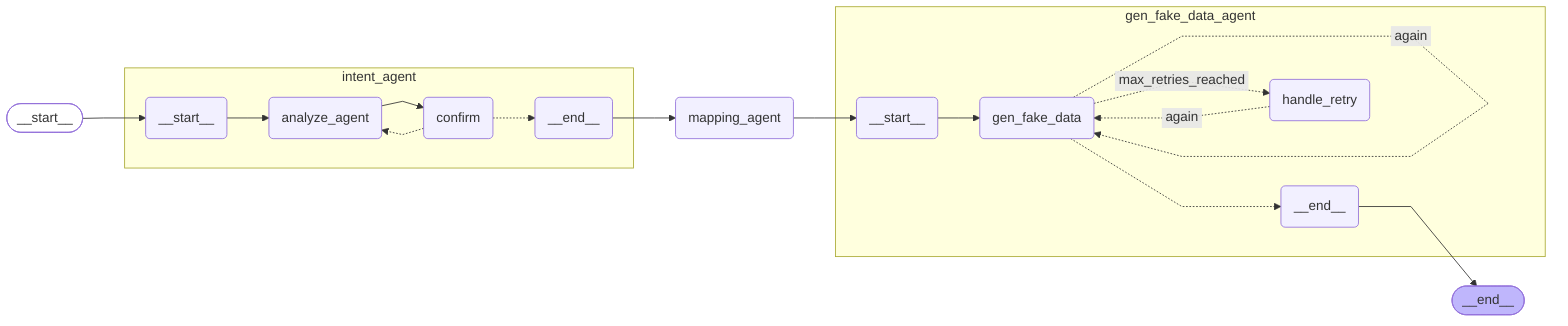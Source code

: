 ---
config:
  flowchart:
    curve: linear
---
graph LR;
        __start__([<p>__start__</p>]):::first
        mapping_agent(mapping_agent)
        __end__([<p>__end__</p>]):::last
        __start__ --> intent_agent___start__;
        intent_agent___end__ --> mapping_agent;
        mapping_agent --> gen_fake_data_agent___start__;
        gen_fake_data_agent___end__ --> __end__;
        subgraph intent_agent
        intent_agent___start__(<p>__start__</p>)
        intent_agent_analyze_agent(analyze_agent)
        intent_agent_confirm(confirm)
        intent_agent___end__(<p>__end__</p>)
        intent_agent___start__ --> intent_agent_analyze_agent;
        intent_agent_analyze_agent --> intent_agent_confirm;
        intent_agent_confirm -.-> intent_agent_analyze_agent;
        intent_agent_confirm -.-> intent_agent___end__;
        end
        subgraph gen_fake_data_agent
        gen_fake_data_agent___start__(<p>__start__</p>)
        gen_fake_data_agent_gen_fake_data(gen_fake_data)
        gen_fake_data_agent_handle_retry(handle_retry)
        gen_fake_data_agent___end__(<p>__end__</p>)
        gen_fake_data_agent___start__ --> gen_fake_data_agent_gen_fake_data;
        gen_fake_data_agent_gen_fake_data -. &nbsp;max_retries_reached&nbsp; .-> gen_fake_data_agent_handle_retry;
        gen_fake_data_agent_handle_retry -. &nbsp;again&nbsp; .-> gen_fake_data_agent_gen_fake_data;
        gen_fake_data_agent_gen_fake_data -.-> gen_fake_data_agent___end__;
        gen_fake_data_agent_gen_fake_data -. &nbsp;again&nbsp; .-> gen_fake_data_agent_gen_fake_data;
        end
        classDef default fill:#f2f0ff,line-height:1.2
        classDef first fill-opacity:0
        classDef last fill:#bfb6fc